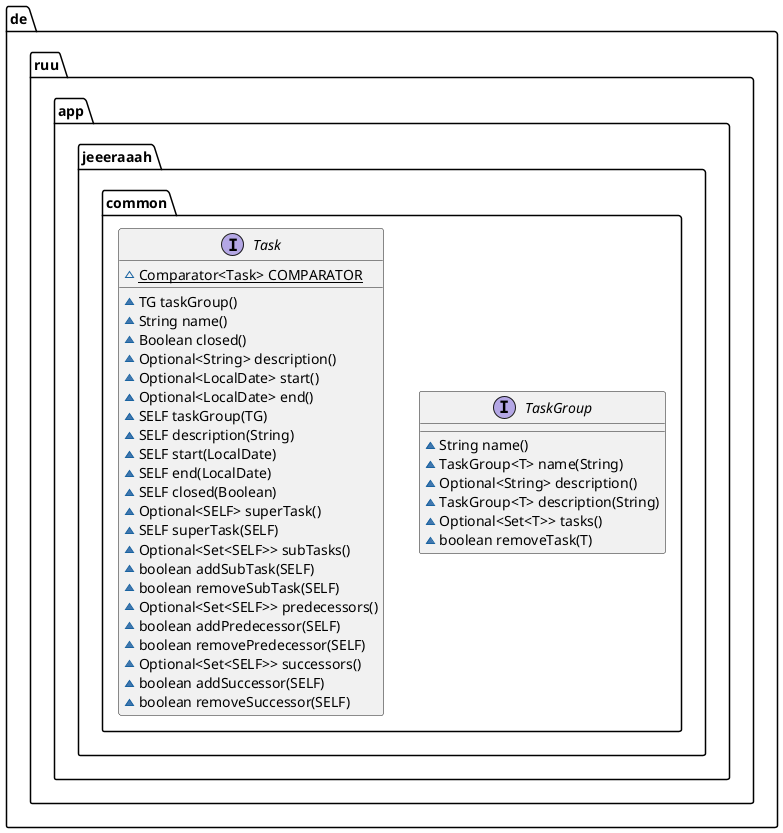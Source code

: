 @startuml
interface de.ruu.app.jeeeraaah.common.TaskGroup {
~ String name()
~ TaskGroup<T> name(String)
~ Optional<String> description()
~ TaskGroup<T> description(String)
~ Optional<Set<T>> tasks()
~ boolean removeTask(T)
}

interface de.ruu.app.jeeeraaah.common.Task {
~ {static} Comparator<Task> COMPARATOR
~ TG taskGroup()
~ String name()
~ Boolean closed()
~ Optional<String> description()
~ Optional<LocalDate> start()
~ Optional<LocalDate> end()
~ SELF taskGroup(TG)
~ SELF description(String)
~ SELF start(LocalDate)
~ SELF end(LocalDate)
~ SELF closed(Boolean)
~ Optional<SELF> superTask()
~ SELF superTask(SELF)
~ Optional<Set<SELF>> subTasks()
~ boolean addSubTask(SELF)
~ boolean removeSubTask(SELF)
~ Optional<Set<SELF>> predecessors()
~ boolean addPredecessor(SELF)
~ boolean removePredecessor(SELF)
~ Optional<Set<SELF>> successors()
~ boolean addSuccessor(SELF)
~ boolean removeSuccessor(SELF)
}


@enduml